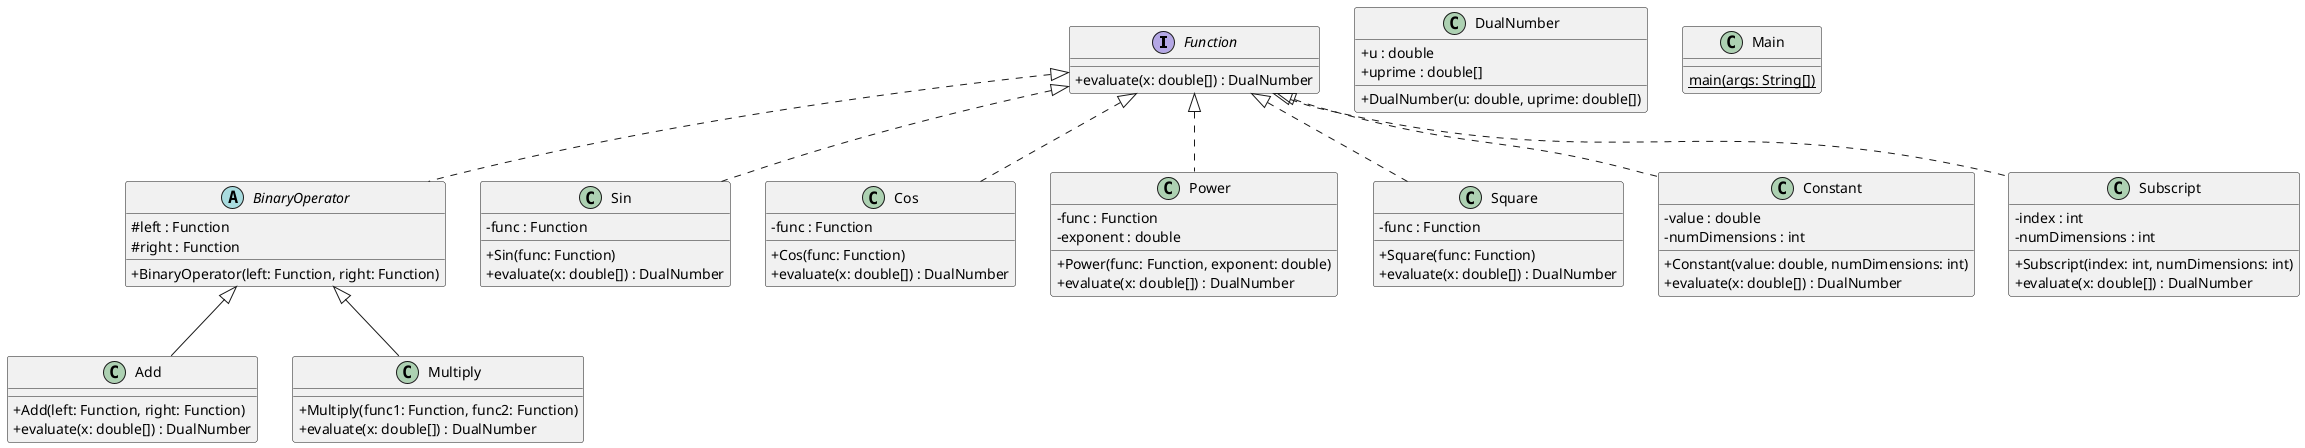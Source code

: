@startuml
skinparam classAttributeIconSize 0

interface Function {
  + evaluate(x: double[]) : DualNumber
}

class DualNumber {
  + u : double
  + uprime : double[]
  + DualNumber(u: double, uprime: double[])
}

abstract class BinaryOperator implements Function {
  # left : Function
  # right : Function
  + BinaryOperator(left: Function, right: Function)
}

class Add extends BinaryOperator {
  + Add(left: Function, right: Function)
  + evaluate(x: double[]) : DualNumber
}

class Multiply extends BinaryOperator {
  + Multiply(func1: Function, func2: Function)
  + evaluate(x: double[]) : DualNumber
}

class Sin implements Function {
  - func : Function
  + Sin(func: Function)
  + evaluate(x: double[]) : DualNumber
}

class Cos implements Function {
  - func : Function
  + Cos(func: Function)
  + evaluate(x: double[]) : DualNumber
}

class Power implements Function{
  - func : Function
  - exponent : double
  + Power(func: Function, exponent: double)
  + evaluate(x: double[]) : DualNumber
}

class Square implements Function {
  - func : Function
  + Square(func: Function)
  + evaluate(x: double[]) : DualNumber
}

class Constant implements Function {
  - value : double
  - numDimensions : int
  + Constant(value: double, numDimensions: int)
  + evaluate(x: double[]) : DualNumber
}

class Subscript implements Function {
  - index : int
  - numDimensions : int
  + Subscript(index: int, numDimensions: int)
  + evaluate(x: double[]) : DualNumber
}

class Main {
  {static} main(args: String[])
}


@enduml

